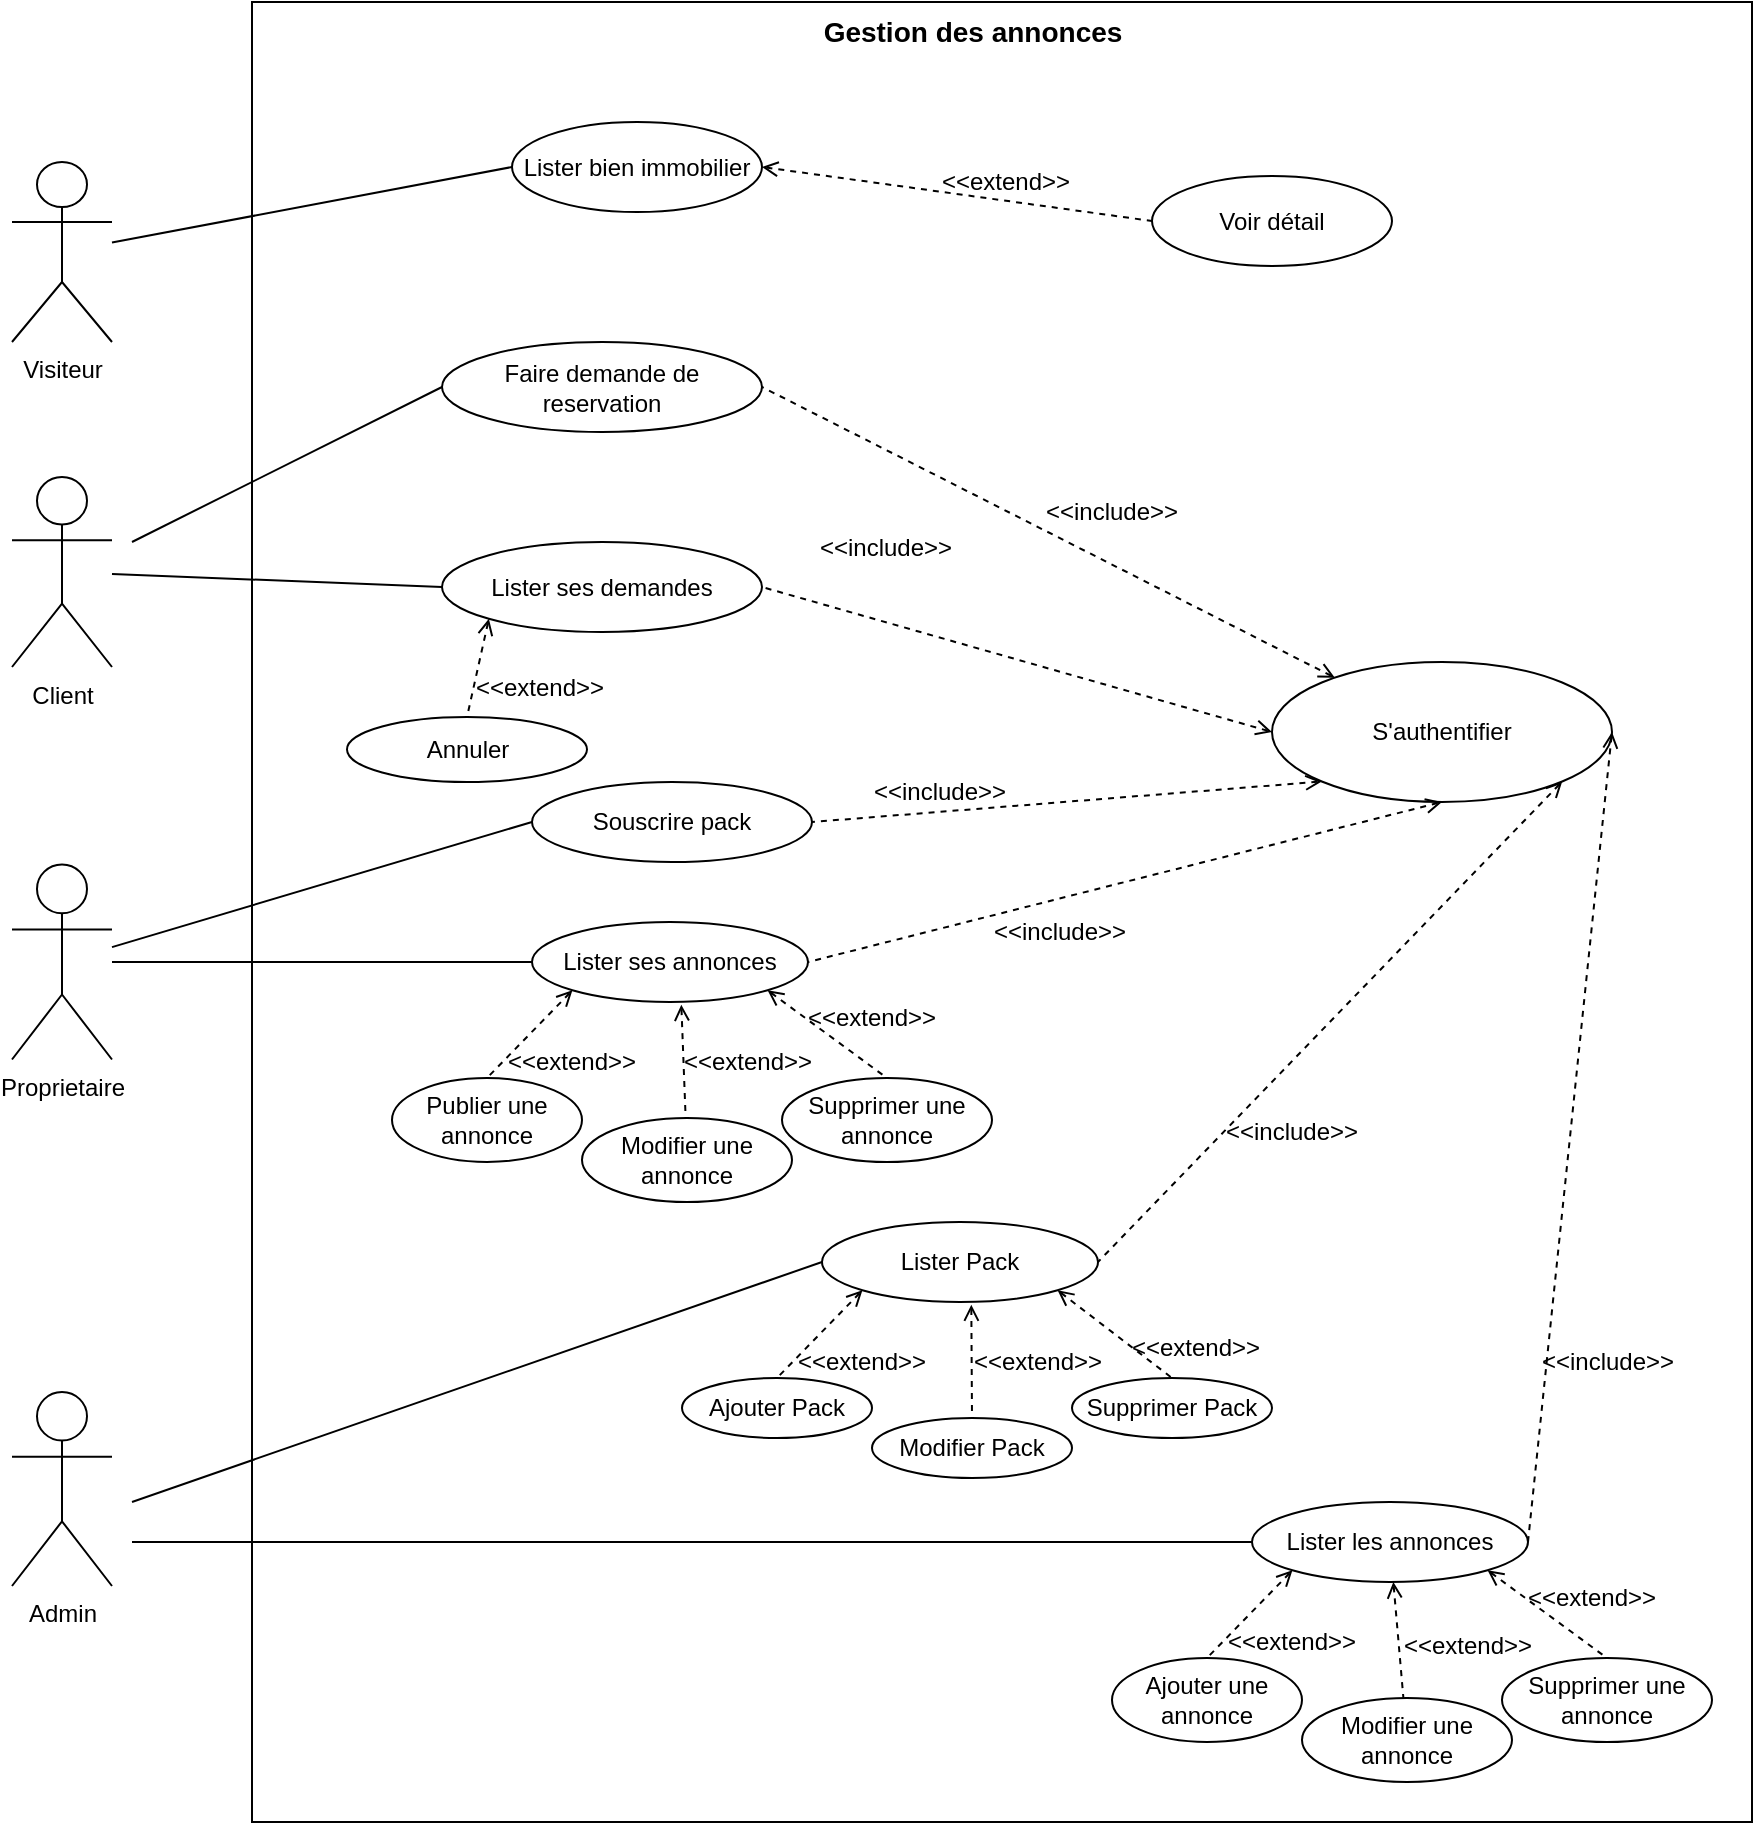 <mxfile version="25.0.3">
  <diagram name="Page-1" id="qK_Wsu-0rvwlbRPcCPJc">
    <mxGraphModel dx="1436" dy="714" grid="1" gridSize="10" guides="1" tooltips="1" connect="1" arrows="1" fold="1" page="1" pageScale="1" pageWidth="827" pageHeight="1169" math="0" shadow="0">
      <root>
        <mxCell id="0" />
        <mxCell id="1" parent="0" />
        <mxCell id="EcFpb2TM-bkTd2eWVxg3-1" value="" style="rounded=0;whiteSpace=wrap;html=1;fontFamily=Times New Roman;" parent="1" vertex="1">
          <mxGeometry x="230" y="40" width="750" height="910" as="geometry" />
        </mxCell>
        <mxCell id="EcFpb2TM-bkTd2eWVxg3-4" value="&lt;font style=&quot;vertical-align: inherit;&quot;&gt;&lt;font style=&quot;vertical-align: inherit;&quot;&gt;Visiteur&lt;/font&gt;&lt;/font&gt;" style="shape=umlActor;verticalLabelPosition=bottom;verticalAlign=top;html=1;outlineConnect=0;" parent="1" vertex="1">
          <mxGeometry x="110" y="120" width="50" height="90" as="geometry" />
        </mxCell>
        <mxCell id="EcFpb2TM-bkTd2eWVxg3-5" value="&lt;font style=&quot;vertical-align: inherit;&quot;&gt;&lt;font style=&quot;vertical-align: inherit;&quot;&gt;&lt;font style=&quot;vertical-align: inherit;&quot;&gt;&lt;font style=&quot;vertical-align: inherit;&quot;&gt;&lt;font style=&quot;vertical-align: inherit;&quot;&gt;&lt;font style=&quot;vertical-align: inherit;&quot;&gt;Client&lt;/font&gt;&lt;/font&gt;&lt;/font&gt;&lt;/font&gt;&lt;/font&gt;&lt;/font&gt;" style="shape=umlActor;verticalLabelPosition=bottom;verticalAlign=top;html=1;outlineConnect=0;" parent="1" vertex="1">
          <mxGeometry x="110" y="277.5" width="50" height="95" as="geometry" />
        </mxCell>
        <mxCell id="EcFpb2TM-bkTd2eWVxg3-7" value="&lt;font style=&quot;vertical-align: inherit;&quot;&gt;&lt;font style=&quot;vertical-align: inherit;&quot;&gt;Proprietaire&lt;/font&gt;&lt;/font&gt;" style="shape=umlActor;verticalLabelPosition=bottom;verticalAlign=top;html=1;outlineConnect=0;" parent="1" vertex="1">
          <mxGeometry x="110" y="471.25" width="50" height="97.5" as="geometry" />
        </mxCell>
        <mxCell id="oZY1ldT_dG1B6LSsFalx-1" value="&lt;font style=&quot;vertical-align: inherit; font-size: 14px;&quot;&gt;&lt;font style=&quot;vertical-align: inherit; font-size: 14px;&quot;&gt;&lt;font style=&quot;vertical-align: inherit;&quot;&gt;&lt;font style=&quot;vertical-align: inherit;&quot;&gt;&lt;font style=&quot;vertical-align: inherit;&quot;&gt;&lt;font style=&quot;vertical-align: inherit;&quot;&gt;&lt;font style=&quot;vertical-align: inherit;&quot;&gt;&lt;font style=&quot;vertical-align: inherit;&quot;&gt;&lt;font style=&quot;vertical-align: inherit;&quot;&gt;&lt;font style=&quot;vertical-align: inherit;&quot;&gt;Gestion des annonces&lt;/font&gt;&lt;/font&gt;&lt;/font&gt;&lt;/font&gt;&lt;/font&gt;&lt;/font&gt;&lt;/font&gt;&lt;/font&gt;&lt;/font&gt;&lt;/font&gt;" style="text;html=1;align=center;verticalAlign=middle;whiteSpace=wrap;rounded=0;fontStyle=1;fontSize=14;" vertex="1" parent="1">
          <mxGeometry x="500.62" y="40" width="178.75" height="30" as="geometry" />
        </mxCell>
        <mxCell id="oZY1ldT_dG1B6LSsFalx-2" value="&lt;font style=&quot;vertical-align: inherit;&quot;&gt;&lt;font style=&quot;vertical-align: inherit;&quot;&gt;&lt;font style=&quot;vertical-align: inherit;&quot;&gt;&lt;font style=&quot;vertical-align: inherit;&quot;&gt;Admin&lt;/font&gt;&lt;/font&gt;&lt;/font&gt;&lt;/font&gt;" style="shape=umlActor;verticalLabelPosition=bottom;verticalAlign=top;html=1;outlineConnect=0;" vertex="1" parent="1">
          <mxGeometry x="110" y="735" width="50" height="97" as="geometry" />
        </mxCell>
        <mxCell id="oZY1ldT_dG1B6LSsFalx-3" value="&lt;font style=&quot;vertical-align: inherit;&quot;&gt;&lt;font style=&quot;vertical-align: inherit;&quot;&gt;&lt;font style=&quot;vertical-align: inherit;&quot;&gt;&lt;font style=&quot;vertical-align: inherit;&quot;&gt;&lt;font style=&quot;vertical-align: inherit;&quot;&gt;&lt;font style=&quot;vertical-align: inherit;&quot;&gt;&lt;font style=&quot;vertical-align: inherit;&quot;&gt;&lt;font style=&quot;vertical-align: inherit;&quot;&gt;Voir détail&lt;/font&gt;&lt;/font&gt;&lt;/font&gt;&lt;/font&gt;&lt;/font&gt;&lt;/font&gt;&lt;/font&gt;&lt;/font&gt;" style="ellipse;whiteSpace=wrap;html=1;" vertex="1" parent="1">
          <mxGeometry x="680" y="127" width="120" height="45" as="geometry" />
        </mxCell>
        <mxCell id="oZY1ldT_dG1B6LSsFalx-4" value="&lt;font style=&quot;vertical-align: inherit;&quot;&gt;&lt;font style=&quot;vertical-align: inherit;&quot;&gt;&lt;font style=&quot;vertical-align: inherit;&quot;&gt;&lt;font style=&quot;vertical-align: inherit;&quot;&gt;&lt;font style=&quot;vertical-align: inherit;&quot;&gt;&lt;font style=&quot;vertical-align: inherit;&quot;&gt;&lt;font style=&quot;vertical-align: inherit;&quot;&gt;&lt;font style=&quot;vertical-align: inherit;&quot;&gt;&lt;font style=&quot;vertical-align: inherit;&quot;&gt;&lt;font style=&quot;vertical-align: inherit;&quot;&gt;Lister bien immobilier&lt;/font&gt;&lt;/font&gt;&lt;/font&gt;&lt;/font&gt;&lt;/font&gt;&lt;/font&gt;&lt;/font&gt;&lt;/font&gt;&lt;/font&gt;&lt;/font&gt;" style="ellipse;whiteSpace=wrap;html=1;" vertex="1" parent="1">
          <mxGeometry x="360" y="100" width="125" height="45" as="geometry" />
        </mxCell>
        <mxCell id="oZY1ldT_dG1B6LSsFalx-5" value="" style="endArrow=none;html=1;rounded=0;exitX=1;exitY=0.5;exitDx=0;exitDy=0;entryX=0;entryY=0.5;entryDx=0;entryDy=0;dashed=1;startArrow=open;startFill=0;" edge="1" parent="1" source="oZY1ldT_dG1B6LSsFalx-4" target="oZY1ldT_dG1B6LSsFalx-3">
          <mxGeometry width="50" height="50" relative="1" as="geometry">
            <mxPoint x="490" y="189" as="sourcePoint" />
            <mxPoint x="536" y="153" as="targetPoint" />
          </mxGeometry>
        </mxCell>
        <mxCell id="oZY1ldT_dG1B6LSsFalx-6" value="&amp;lt;&amp;lt;extend&amp;gt;&amp;gt;" style="text;html=1;align=center;verticalAlign=middle;whiteSpace=wrap;rounded=0;" vertex="1" parent="1">
          <mxGeometry x="577" y="115" width="60" height="30" as="geometry" />
        </mxCell>
        <mxCell id="oZY1ldT_dG1B6LSsFalx-7" value="" style="endArrow=none;html=1;rounded=0;entryX=0;entryY=0.5;entryDx=0;entryDy=0;" edge="1" parent="1" target="oZY1ldT_dG1B6LSsFalx-4" source="EcFpb2TM-bkTd2eWVxg3-4">
          <mxGeometry width="50" height="50" relative="1" as="geometry">
            <mxPoint x="70" y="222" as="sourcePoint" />
            <mxPoint x="120" y="172" as="targetPoint" />
          </mxGeometry>
        </mxCell>
        <mxCell id="oZY1ldT_dG1B6LSsFalx-8" value="&lt;font style=&quot;vertical-align: inherit;&quot;&gt;&lt;font style=&quot;vertical-align: inherit;&quot;&gt;&lt;font style=&quot;vertical-align: inherit;&quot;&gt;&lt;font style=&quot;vertical-align: inherit;&quot;&gt;Faire demande de reservation&lt;/font&gt;&lt;/font&gt;&lt;/font&gt;&lt;/font&gt;" style="ellipse;whiteSpace=wrap;html=1;" vertex="1" parent="1">
          <mxGeometry x="325" y="210" width="160" height="45" as="geometry" />
        </mxCell>
        <mxCell id="oZY1ldT_dG1B6LSsFalx-9" value="&lt;font style=&quot;vertical-align: inherit;&quot;&gt;&lt;font style=&quot;vertical-align: inherit;&quot;&gt;&lt;font style=&quot;vertical-align: inherit;&quot;&gt;&lt;font style=&quot;vertical-align: inherit;&quot;&gt;&lt;font style=&quot;vertical-align: inherit;&quot;&gt;&lt;font style=&quot;vertical-align: inherit;&quot;&gt;&lt;font style=&quot;vertical-align: inherit;&quot;&gt;&lt;font style=&quot;vertical-align: inherit;&quot;&gt;S&#39;authentifier&lt;/font&gt;&lt;/font&gt;&lt;/font&gt;&lt;/font&gt;&lt;/font&gt;&lt;/font&gt;&lt;/font&gt;&lt;/font&gt;" style="ellipse;whiteSpace=wrap;html=1;" vertex="1" parent="1">
          <mxGeometry x="740" y="370" width="170" height="70" as="geometry" />
        </mxCell>
        <mxCell id="oZY1ldT_dG1B6LSsFalx-10" value="" style="endArrow=none;html=1;rounded=0;dashed=1;startArrow=open;startFill=0;entryX=1;entryY=0.5;entryDx=0;entryDy=0;" edge="1" parent="1" source="oZY1ldT_dG1B6LSsFalx-9" target="oZY1ldT_dG1B6LSsFalx-8">
          <mxGeometry width="50" height="50" relative="1" as="geometry">
            <mxPoint x="320" y="288" as="sourcePoint" />
            <mxPoint x="460" y="257" as="targetPoint" />
          </mxGeometry>
        </mxCell>
        <mxCell id="oZY1ldT_dG1B6LSsFalx-11" value="&amp;lt;&amp;lt;include&lt;span style=&quot;background-color: initial;&quot;&gt;&amp;gt;&amp;gt;&lt;/span&gt;" style="text;html=1;align=center;verticalAlign=middle;whiteSpace=wrap;rounded=0;" vertex="1" parent="1">
          <mxGeometry x="630" y="280" width="60" height="30" as="geometry" />
        </mxCell>
        <mxCell id="oZY1ldT_dG1B6LSsFalx-12" value="" style="endArrow=none;html=1;rounded=0;entryX=0;entryY=0.5;entryDx=0;entryDy=0;" edge="1" parent="1" target="oZY1ldT_dG1B6LSsFalx-8">
          <mxGeometry width="50" height="50" relative="1" as="geometry">
            <mxPoint x="170" y="310" as="sourcePoint" />
            <mxPoint x="375" y="195" as="targetPoint" />
          </mxGeometry>
        </mxCell>
        <mxCell id="oZY1ldT_dG1B6LSsFalx-13" value="&lt;font style=&quot;vertical-align: inherit;&quot;&gt;&lt;font style=&quot;vertical-align: inherit;&quot;&gt;&lt;font style=&quot;vertical-align: inherit;&quot;&gt;&lt;font style=&quot;vertical-align: inherit;&quot;&gt;&lt;font style=&quot;vertical-align: inherit;&quot;&gt;&lt;font style=&quot;vertical-align: inherit;&quot;&gt;Lister ses demandes&lt;/font&gt;&lt;/font&gt;&lt;/font&gt;&lt;/font&gt;&lt;/font&gt;&lt;/font&gt;" style="ellipse;whiteSpace=wrap;html=1;" vertex="1" parent="1">
          <mxGeometry x="325" y="310" width="160" height="45" as="geometry" />
        </mxCell>
        <mxCell id="oZY1ldT_dG1B6LSsFalx-14" value="&lt;font style=&quot;vertical-align: inherit;&quot;&gt;&lt;font style=&quot;vertical-align: inherit;&quot;&gt;&lt;font style=&quot;vertical-align: inherit;&quot;&gt;&lt;font style=&quot;vertical-align: inherit;&quot;&gt;&lt;font style=&quot;vertical-align: inherit;&quot;&gt;&lt;font style=&quot;vertical-align: inherit;&quot;&gt;&lt;font style=&quot;vertical-align: inherit;&quot;&gt;&lt;font style=&quot;vertical-align: inherit;&quot;&gt;Annuler&lt;/font&gt;&lt;/font&gt;&lt;/font&gt;&lt;/font&gt;&lt;/font&gt;&lt;/font&gt;&lt;/font&gt;&lt;/font&gt;" style="ellipse;whiteSpace=wrap;html=1;" vertex="1" parent="1">
          <mxGeometry x="277.5" y="397.5" width="120" height="32.5" as="geometry" />
        </mxCell>
        <mxCell id="oZY1ldT_dG1B6LSsFalx-16" value="" style="endArrow=none;html=1;rounded=0;exitX=0;exitY=0.5;exitDx=0;exitDy=0;entryX=1;entryY=0.5;entryDx=0;entryDy=0;dashed=1;startArrow=open;startFill=0;" edge="1" parent="1" source="oZY1ldT_dG1B6LSsFalx-9" target="oZY1ldT_dG1B6LSsFalx-13">
          <mxGeometry width="50" height="50" relative="1" as="geometry">
            <mxPoint x="637" y="320" as="sourcePoint" />
            <mxPoint x="637" y="375" as="targetPoint" />
          </mxGeometry>
        </mxCell>
        <mxCell id="oZY1ldT_dG1B6LSsFalx-17" value="&amp;lt;&amp;lt;extend&amp;gt;&amp;gt;" style="text;html=1;align=center;verticalAlign=middle;whiteSpace=wrap;rounded=0;" vertex="1" parent="1">
          <mxGeometry x="344" y="367.5" width="60" height="30" as="geometry" />
        </mxCell>
        <mxCell id="oZY1ldT_dG1B6LSsFalx-18" value="&amp;lt;&amp;lt;include&lt;span style=&quot;background-color: initial;&quot;&gt;&amp;gt;&amp;gt;&lt;/span&gt;" style="text;html=1;align=center;verticalAlign=middle;whiteSpace=wrap;rounded=0;" vertex="1" parent="1">
          <mxGeometry x="517" y="297.5" width="60" height="30" as="geometry" />
        </mxCell>
        <mxCell id="oZY1ldT_dG1B6LSsFalx-19" value="" style="endArrow=none;html=1;rounded=0;exitX=0;exitY=1;exitDx=0;exitDy=0;entryX=0.5;entryY=0;entryDx=0;entryDy=0;dashed=1;startArrow=open;startFill=0;" edge="1" parent="1" source="oZY1ldT_dG1B6LSsFalx-13" target="oZY1ldT_dG1B6LSsFalx-14">
          <mxGeometry width="50" height="50" relative="1" as="geometry">
            <mxPoint x="285" y="370" as="sourcePoint" />
            <mxPoint x="480" y="397" as="targetPoint" />
          </mxGeometry>
        </mxCell>
        <mxCell id="oZY1ldT_dG1B6LSsFalx-20" value="" style="endArrow=none;html=1;rounded=0;entryX=0;entryY=0.5;entryDx=0;entryDy=0;" edge="1" parent="1" source="EcFpb2TM-bkTd2eWVxg3-5" target="oZY1ldT_dG1B6LSsFalx-13">
          <mxGeometry width="50" height="50" relative="1" as="geometry">
            <mxPoint x="160" y="270" as="sourcePoint" />
            <mxPoint x="335" y="243" as="targetPoint" />
          </mxGeometry>
        </mxCell>
        <mxCell id="oZY1ldT_dG1B6LSsFalx-21" value="&lt;font style=&quot;vertical-align: inherit;&quot;&gt;&lt;font style=&quot;vertical-align: inherit;&quot;&gt;&lt;font style=&quot;vertical-align: inherit;&quot;&gt;&lt;font style=&quot;vertical-align: inherit;&quot;&gt;&lt;font style=&quot;vertical-align: inherit;&quot;&gt;&lt;font style=&quot;vertical-align: inherit;&quot;&gt;&lt;font style=&quot;vertical-align: inherit;&quot;&gt;&lt;font style=&quot;vertical-align: inherit;&quot;&gt;Souscrire pack&lt;/font&gt;&lt;/font&gt;&lt;/font&gt;&lt;/font&gt;&lt;/font&gt;&lt;/font&gt;&lt;/font&gt;&lt;/font&gt;" style="ellipse;whiteSpace=wrap;html=1;" vertex="1" parent="1">
          <mxGeometry x="370" y="430" width="140" height="40" as="geometry" />
        </mxCell>
        <mxCell id="oZY1ldT_dG1B6LSsFalx-22" value="" style="endArrow=none;html=1;rounded=0;entryX=0;entryY=0.5;entryDx=0;entryDy=0;" edge="1" parent="1" source="EcFpb2TM-bkTd2eWVxg3-7" target="oZY1ldT_dG1B6LSsFalx-21">
          <mxGeometry width="50" height="50" relative="1" as="geometry">
            <mxPoint x="160" y="390" as="sourcePoint" />
            <mxPoint x="325" y="391.5" as="targetPoint" />
          </mxGeometry>
        </mxCell>
        <mxCell id="oZY1ldT_dG1B6LSsFalx-23" value="" style="endArrow=none;html=1;rounded=0;exitX=0;exitY=1;exitDx=0;exitDy=0;entryX=1;entryY=0.5;entryDx=0;entryDy=0;dashed=1;startArrow=open;startFill=0;elbow=vertical;" edge="1" parent="1" source="oZY1ldT_dG1B6LSsFalx-9" target="oZY1ldT_dG1B6LSsFalx-21">
          <mxGeometry width="50" height="50" relative="1" as="geometry">
            <mxPoint x="765" y="435.5" as="sourcePoint" />
            <mxPoint x="540" y="465.5" as="targetPoint" />
          </mxGeometry>
        </mxCell>
        <mxCell id="oZY1ldT_dG1B6LSsFalx-24" value="&amp;lt;&amp;lt;include&lt;span style=&quot;background-color: initial;&quot;&gt;&amp;gt;&amp;gt;&lt;/span&gt;" style="text;html=1;align=center;verticalAlign=middle;whiteSpace=wrap;rounded=0;" vertex="1" parent="1">
          <mxGeometry x="544" y="420" width="60" height="30" as="geometry" />
        </mxCell>
        <mxCell id="oZY1ldT_dG1B6LSsFalx-33" value="&lt;font style=&quot;vertical-align: inherit;&quot;&gt;&lt;font style=&quot;vertical-align: inherit;&quot;&gt;Lister ses annonces&lt;/font&gt;&lt;/font&gt;" style="ellipse;whiteSpace=wrap;html=1;" vertex="1" parent="1">
          <mxGeometry x="370" y="500" width="138" height="40" as="geometry" />
        </mxCell>
        <mxCell id="oZY1ldT_dG1B6LSsFalx-34" value="&lt;font style=&quot;vertical-align: inherit;&quot;&gt;&lt;font style=&quot;vertical-align: inherit;&quot;&gt;&lt;font style=&quot;vertical-align: inherit;&quot;&gt;&lt;font style=&quot;vertical-align: inherit;&quot;&gt;&lt;font style=&quot;vertical-align: inherit;&quot;&gt;&lt;font style=&quot;vertical-align: inherit;&quot;&gt;&lt;font style=&quot;vertical-align: inherit;&quot;&gt;&lt;font style=&quot;vertical-align: inherit;&quot;&gt;Publier une annonce&lt;/font&gt;&lt;/font&gt;&lt;/font&gt;&lt;/font&gt;&lt;/font&gt;&lt;/font&gt;&lt;/font&gt;&lt;/font&gt;" style="ellipse;whiteSpace=wrap;html=1;" vertex="1" parent="1">
          <mxGeometry x="300" y="578" width="95" height="42" as="geometry" />
        </mxCell>
        <mxCell id="oZY1ldT_dG1B6LSsFalx-35" value="&lt;font style=&quot;vertical-align: inherit;&quot;&gt;&lt;font style=&quot;vertical-align: inherit;&quot;&gt;&lt;font style=&quot;vertical-align: inherit;&quot;&gt;&lt;font style=&quot;vertical-align: inherit;&quot;&gt;&lt;font style=&quot;vertical-align: inherit;&quot;&gt;&lt;font style=&quot;vertical-align: inherit;&quot;&gt;&lt;font style=&quot;vertical-align: inherit;&quot;&gt;&lt;font style=&quot;vertical-align: inherit;&quot;&gt;Supprimer&amp;nbsp;&lt;/font&gt;&lt;/font&gt;&lt;/font&gt;&lt;/font&gt;&lt;/font&gt;&lt;/font&gt;&lt;/font&gt;&lt;/font&gt;&lt;font style=&quot;vertical-align: inherit;&quot;&gt;&lt;font style=&quot;vertical-align: inherit;&quot;&gt;une annonce&lt;/font&gt;&lt;/font&gt;" style="ellipse;whiteSpace=wrap;html=1;" vertex="1" parent="1">
          <mxGeometry x="495" y="578" width="105" height="42" as="geometry" />
        </mxCell>
        <mxCell id="oZY1ldT_dG1B6LSsFalx-36" value="&lt;font style=&quot;vertical-align: inherit;&quot;&gt;&lt;font style=&quot;vertical-align: inherit;&quot;&gt;&lt;font style=&quot;vertical-align: inherit;&quot;&gt;&lt;font style=&quot;vertical-align: inherit;&quot;&gt;&lt;font style=&quot;vertical-align: inherit;&quot;&gt;&lt;font style=&quot;vertical-align: inherit;&quot;&gt;&lt;font style=&quot;vertical-align: inherit;&quot;&gt;&lt;font style=&quot;vertical-align: inherit;&quot;&gt;&lt;font style=&quot;vertical-align: inherit;&quot;&gt;&lt;font style=&quot;vertical-align: inherit;&quot;&gt;Modifier&amp;nbsp;&lt;/font&gt;&lt;/font&gt;&lt;/font&gt;&lt;/font&gt;&lt;/font&gt;&lt;/font&gt;&lt;/font&gt;&lt;/font&gt;&lt;/font&gt;&lt;/font&gt;&lt;font style=&quot;vertical-align: inherit;&quot;&gt;&lt;font style=&quot;vertical-align: inherit;&quot;&gt;une annonce&lt;/font&gt;&lt;/font&gt;" style="ellipse;whiteSpace=wrap;html=1;" vertex="1" parent="1">
          <mxGeometry x="395" y="598" width="105" height="42" as="geometry" />
        </mxCell>
        <mxCell id="oZY1ldT_dG1B6LSsFalx-37" value="" style="endArrow=none;html=1;rounded=0;entryX=0;entryY=0.5;entryDx=0;entryDy=0;" edge="1" parent="1" source="EcFpb2TM-bkTd2eWVxg3-7" target="oZY1ldT_dG1B6LSsFalx-33">
          <mxGeometry width="50" height="50" relative="1" as="geometry">
            <mxPoint x="160" y="400" as="sourcePoint" />
            <mxPoint x="370" y="480" as="targetPoint" />
          </mxGeometry>
        </mxCell>
        <mxCell id="oZY1ldT_dG1B6LSsFalx-38" value="" style="endArrow=none;html=1;rounded=0;exitX=0.5;exitY=1;exitDx=0;exitDy=0;entryX=1;entryY=0.5;entryDx=0;entryDy=0;dashed=1;startArrow=open;startFill=0;elbow=vertical;" edge="1" parent="1" source="oZY1ldT_dG1B6LSsFalx-9" target="oZY1ldT_dG1B6LSsFalx-33">
          <mxGeometry width="50" height="50" relative="1" as="geometry">
            <mxPoint x="870" y="478" as="sourcePoint" />
            <mxPoint x="647" y="608" as="targetPoint" />
          </mxGeometry>
        </mxCell>
        <mxCell id="oZY1ldT_dG1B6LSsFalx-39" value="&amp;lt;&amp;lt;include&lt;span style=&quot;background-color: initial;&quot;&gt;&amp;gt;&amp;gt;&lt;/span&gt;" style="text;html=1;align=center;verticalAlign=middle;whiteSpace=wrap;rounded=0;" vertex="1" parent="1">
          <mxGeometry x="604" y="490" width="60" height="30" as="geometry" />
        </mxCell>
        <mxCell id="oZY1ldT_dG1B6LSsFalx-40" value="" style="endArrow=none;html=1;rounded=0;exitX=1;exitY=1;exitDx=0;exitDy=0;entryX=0.5;entryY=0;entryDx=0;entryDy=0;dashed=1;startArrow=open;startFill=0;" edge="1" parent="1" source="oZY1ldT_dG1B6LSsFalx-33" target="oZY1ldT_dG1B6LSsFalx-35">
          <mxGeometry width="50" height="50" relative="1" as="geometry">
            <mxPoint x="550.38" y="534.5" as="sourcePoint" />
            <mxPoint x="614.38" y="561.5" as="targetPoint" />
          </mxGeometry>
        </mxCell>
        <mxCell id="oZY1ldT_dG1B6LSsFalx-41" value="&amp;lt;&amp;lt;extend&amp;gt;&amp;gt;" style="text;html=1;align=center;verticalAlign=middle;whiteSpace=wrap;rounded=0;" vertex="1" parent="1">
          <mxGeometry x="510" y="533" width="60" height="30" as="geometry" />
        </mxCell>
        <mxCell id="oZY1ldT_dG1B6LSsFalx-42" value="" style="endArrow=none;html=1;rounded=0;exitX=0;exitY=1;exitDx=0;exitDy=0;entryX=0.5;entryY=0;entryDx=0;entryDy=0;dashed=1;startArrow=open;startFill=0;" edge="1" parent="1" source="oZY1ldT_dG1B6LSsFalx-33" target="oZY1ldT_dG1B6LSsFalx-34">
          <mxGeometry width="50" height="50" relative="1" as="geometry">
            <mxPoint x="290" y="540" as="sourcePoint" />
            <mxPoint x="354" y="567" as="targetPoint" />
          </mxGeometry>
        </mxCell>
        <mxCell id="oZY1ldT_dG1B6LSsFalx-43" value="" style="endArrow=none;html=1;rounded=0;exitX=0.541;exitY=1.033;exitDx=0;exitDy=0;dashed=1;startArrow=open;startFill=0;exitPerimeter=0;" edge="1" parent="1" source="oZY1ldT_dG1B6LSsFalx-33" target="oZY1ldT_dG1B6LSsFalx-36">
          <mxGeometry width="50" height="50" relative="1" as="geometry">
            <mxPoint x="508" y="540" as="sourcePoint" />
            <mxPoint x="572" y="567" as="targetPoint" />
          </mxGeometry>
        </mxCell>
        <mxCell id="oZY1ldT_dG1B6LSsFalx-45" value="&amp;lt;&amp;lt;extend&amp;gt;&amp;gt;" style="text;html=1;align=center;verticalAlign=middle;whiteSpace=wrap;rounded=0;" vertex="1" parent="1">
          <mxGeometry x="360" y="555" width="60" height="30" as="geometry" />
        </mxCell>
        <mxCell id="oZY1ldT_dG1B6LSsFalx-46" value="&amp;lt;&amp;lt;extend&amp;gt;&amp;gt;" style="text;html=1;align=center;verticalAlign=middle;whiteSpace=wrap;rounded=0;" vertex="1" parent="1">
          <mxGeometry x="448" y="554.5" width="60" height="30" as="geometry" />
        </mxCell>
        <mxCell id="oZY1ldT_dG1B6LSsFalx-47" value="" style="endArrow=none;html=1;rounded=0;exitX=0;exitY=1;exitDx=0;exitDy=0;entryX=0.5;entryY=0;entryDx=0;entryDy=0;dashed=1;startArrow=open;startFill=0;" edge="1" source="oZY1ldT_dG1B6LSsFalx-52" target="oZY1ldT_dG1B6LSsFalx-54" parent="1">
          <mxGeometry width="50" height="50" relative="1" as="geometry">
            <mxPoint x="435" y="690" as="sourcePoint" />
            <mxPoint x="499" y="717" as="targetPoint" />
          </mxGeometry>
        </mxCell>
        <mxCell id="oZY1ldT_dG1B6LSsFalx-48" value="&amp;lt;&amp;lt;extend&amp;gt;&amp;gt;" style="text;html=1;align=center;verticalAlign=middle;whiteSpace=wrap;rounded=0;" vertex="1" parent="1">
          <mxGeometry x="505" y="705" width="60" height="30" as="geometry" />
        </mxCell>
        <mxCell id="oZY1ldT_dG1B6LSsFalx-49" value="" style="endArrow=none;html=1;rounded=0;exitX=0.541;exitY=1.033;exitDx=0;exitDy=0;dashed=1;startArrow=open;startFill=0;exitPerimeter=0;" edge="1" source="oZY1ldT_dG1B6LSsFalx-52" target="oZY1ldT_dG1B6LSsFalx-55" parent="1">
          <mxGeometry width="50" height="50" relative="1" as="geometry">
            <mxPoint x="653" y="690" as="sourcePoint" />
            <mxPoint x="717" y="717" as="targetPoint" />
          </mxGeometry>
        </mxCell>
        <mxCell id="oZY1ldT_dG1B6LSsFalx-50" value="&amp;lt;&amp;lt;extend&amp;gt;&amp;gt;" style="text;html=1;align=center;verticalAlign=middle;whiteSpace=wrap;rounded=0;" vertex="1" parent="1">
          <mxGeometry x="593" y="704.5" width="60" height="30" as="geometry" />
        </mxCell>
        <mxCell id="oZY1ldT_dG1B6LSsFalx-51" value="" style="endArrow=none;html=1;rounded=0;exitX=1;exitY=1;exitDx=0;exitDy=0;entryX=0.5;entryY=0;entryDx=0;entryDy=0;dashed=1;startArrow=open;startFill=0;" edge="1" source="oZY1ldT_dG1B6LSsFalx-52" target="oZY1ldT_dG1B6LSsFalx-56" parent="1">
          <mxGeometry width="50" height="50" relative="1" as="geometry">
            <mxPoint x="695.38" y="684.5" as="sourcePoint" />
            <mxPoint x="759.38" y="711.5" as="targetPoint" />
          </mxGeometry>
        </mxCell>
        <mxCell id="oZY1ldT_dG1B6LSsFalx-52" value="&lt;font style=&quot;vertical-align: inherit;&quot;&gt;&lt;font style=&quot;vertical-align: inherit;&quot;&gt;&lt;font style=&quot;vertical-align: inherit;&quot;&gt;&lt;font style=&quot;vertical-align: inherit;&quot;&gt;Lister Pack&lt;/font&gt;&lt;/font&gt;&lt;/font&gt;&lt;/font&gt;" style="ellipse;whiteSpace=wrap;html=1;" vertex="1" parent="1">
          <mxGeometry x="515" y="650" width="138" height="40" as="geometry" />
        </mxCell>
        <mxCell id="oZY1ldT_dG1B6LSsFalx-53" value="" style="endArrow=none;html=1;rounded=0;entryX=0;entryY=0.5;entryDx=0;entryDy=0;" edge="1" target="oZY1ldT_dG1B6LSsFalx-52" parent="1">
          <mxGeometry width="50" height="50" relative="1" as="geometry">
            <mxPoint x="170" y="790" as="sourcePoint" />
            <mxPoint x="360" y="630" as="targetPoint" />
          </mxGeometry>
        </mxCell>
        <mxCell id="oZY1ldT_dG1B6LSsFalx-54" value="&lt;font style=&quot;vertical-align: inherit;&quot;&gt;&lt;font style=&quot;vertical-align: inherit;&quot;&gt;&lt;font style=&quot;vertical-align: inherit;&quot;&gt;&lt;font style=&quot;vertical-align: inherit;&quot;&gt;&lt;font style=&quot;vertical-align: inherit;&quot;&gt;&lt;font style=&quot;vertical-align: inherit;&quot;&gt;Ajouter&amp;nbsp;&lt;/font&gt;&lt;/font&gt;&lt;/font&gt;&lt;/font&gt;&lt;/font&gt;&lt;/font&gt;&lt;font style=&quot;vertical-align: inherit;&quot;&gt;&lt;font style=&quot;vertical-align: inherit;&quot;&gt;Pack&lt;/font&gt;&lt;/font&gt;" style="ellipse;whiteSpace=wrap;html=1;" vertex="1" parent="1">
          <mxGeometry x="445" y="728" width="95" height="30" as="geometry" />
        </mxCell>
        <mxCell id="oZY1ldT_dG1B6LSsFalx-55" value="&lt;font style=&quot;vertical-align: inherit;&quot;&gt;&lt;font style=&quot;vertical-align: inherit;&quot;&gt;&lt;font style=&quot;vertical-align: inherit;&quot;&gt;&lt;font style=&quot;vertical-align: inherit;&quot;&gt;&lt;font style=&quot;vertical-align: inherit;&quot;&gt;&lt;font style=&quot;vertical-align: inherit;&quot;&gt;&lt;font style=&quot;vertical-align: inherit;&quot;&gt;&lt;font style=&quot;vertical-align: inherit;&quot;&gt;Modifier&amp;nbsp;&lt;/font&gt;&lt;/font&gt;&lt;/font&gt;&lt;/font&gt;&lt;/font&gt;&lt;/font&gt;&lt;/font&gt;&lt;/font&gt;&lt;font style=&quot;vertical-align: inherit;&quot;&gt;&lt;font style=&quot;vertical-align: inherit;&quot;&gt;Pack&lt;/font&gt;&lt;/font&gt;" style="ellipse;whiteSpace=wrap;html=1;" vertex="1" parent="1">
          <mxGeometry x="540" y="748" width="100" height="30" as="geometry" />
        </mxCell>
        <mxCell id="oZY1ldT_dG1B6LSsFalx-56" value="&lt;font style=&quot;vertical-align: inherit;&quot;&gt;&lt;font style=&quot;vertical-align: inherit;&quot;&gt;&lt;font style=&quot;vertical-align: inherit;&quot;&gt;&lt;font style=&quot;vertical-align: inherit;&quot;&gt;&lt;font style=&quot;vertical-align: inherit;&quot;&gt;&lt;font style=&quot;vertical-align: inherit;&quot;&gt;Supprimer&amp;nbsp;&lt;/font&gt;&lt;/font&gt;&lt;/font&gt;&lt;/font&gt;&lt;/font&gt;&lt;/font&gt;&lt;font style=&quot;vertical-align: inherit;&quot;&gt;&lt;font style=&quot;vertical-align: inherit;&quot;&gt;Pack&lt;/font&gt;&lt;/font&gt;" style="ellipse;whiteSpace=wrap;html=1;" vertex="1" parent="1">
          <mxGeometry x="640" y="728" width="100" height="30" as="geometry" />
        </mxCell>
        <mxCell id="oZY1ldT_dG1B6LSsFalx-57" value="&amp;lt;&amp;lt;extend&amp;gt;&amp;gt;" style="text;html=1;align=center;verticalAlign=middle;whiteSpace=wrap;rounded=0;" vertex="1" parent="1">
          <mxGeometry x="672" y="698" width="60" height="30" as="geometry" />
        </mxCell>
        <mxCell id="oZY1ldT_dG1B6LSsFalx-58" value="&amp;lt;&amp;lt;include&lt;span style=&quot;background-color: initial;&quot;&gt;&amp;gt;&amp;gt;&lt;/span&gt;" style="text;html=1;align=center;verticalAlign=middle;whiteSpace=wrap;rounded=0;" vertex="1" parent="1">
          <mxGeometry x="720" y="590" width="60" height="30" as="geometry" />
        </mxCell>
        <mxCell id="oZY1ldT_dG1B6LSsFalx-59" value="" style="endArrow=none;html=1;rounded=0;entryX=1;entryY=0.5;entryDx=0;entryDy=0;dashed=1;startArrow=open;startFill=0;elbow=vertical;exitX=1;exitY=1;exitDx=0;exitDy=0;" edge="1" parent="1" source="oZY1ldT_dG1B6LSsFalx-9" target="oZY1ldT_dG1B6LSsFalx-52">
          <mxGeometry width="50" height="50" relative="1" as="geometry">
            <mxPoint x="856" y="450" as="sourcePoint" />
            <mxPoint x="630" y="722" as="targetPoint" />
          </mxGeometry>
        </mxCell>
        <mxCell id="oZY1ldT_dG1B6LSsFalx-60" value="" style="endArrow=none;html=1;rounded=0;entryX=0;entryY=0.5;entryDx=0;entryDy=0;" edge="1" target="oZY1ldT_dG1B6LSsFalx-67" parent="1">
          <mxGeometry width="50" height="50" relative="1" as="geometry">
            <mxPoint x="170" y="810" as="sourcePoint" />
            <mxPoint x="404" y="770" as="targetPoint" />
          </mxGeometry>
        </mxCell>
        <mxCell id="oZY1ldT_dG1B6LSsFalx-61" value="" style="endArrow=none;html=1;rounded=0;exitX=0;exitY=1;exitDx=0;exitDy=0;entryX=0.5;entryY=0;entryDx=0;entryDy=0;dashed=1;startArrow=open;startFill=0;" edge="1" source="oZY1ldT_dG1B6LSsFalx-67" target="oZY1ldT_dG1B6LSsFalx-68" parent="1">
          <mxGeometry width="50" height="50" relative="1" as="geometry">
            <mxPoint x="650" y="830" as="sourcePoint" />
            <mxPoint x="714" y="857" as="targetPoint" />
          </mxGeometry>
        </mxCell>
        <mxCell id="oZY1ldT_dG1B6LSsFalx-62" value="" style="endArrow=none;html=1;rounded=0;dashed=1;startArrow=open;startFill=0;" edge="1" source="oZY1ldT_dG1B6LSsFalx-67" target="oZY1ldT_dG1B6LSsFalx-69" parent="1">
          <mxGeometry width="50" height="50" relative="1" as="geometry">
            <mxPoint x="868" y="830" as="sourcePoint" />
            <mxPoint x="932" y="857" as="targetPoint" />
          </mxGeometry>
        </mxCell>
        <mxCell id="oZY1ldT_dG1B6LSsFalx-63" value="" style="endArrow=none;html=1;rounded=0;exitX=1;exitY=1;exitDx=0;exitDy=0;entryX=0.5;entryY=0;entryDx=0;entryDy=0;dashed=1;startArrow=open;startFill=0;" edge="1" source="oZY1ldT_dG1B6LSsFalx-67" target="oZY1ldT_dG1B6LSsFalx-70" parent="1">
          <mxGeometry width="50" height="50" relative="1" as="geometry">
            <mxPoint x="910.38" y="824.5" as="sourcePoint" />
            <mxPoint x="974.38" y="851.5" as="targetPoint" />
          </mxGeometry>
        </mxCell>
        <mxCell id="oZY1ldT_dG1B6LSsFalx-64" value="&amp;lt;&amp;lt;extend&amp;gt;&amp;gt;" style="text;html=1;align=center;verticalAlign=middle;whiteSpace=wrap;rounded=0;" vertex="1" parent="1">
          <mxGeometry x="870" y="823" width="60" height="30" as="geometry" />
        </mxCell>
        <mxCell id="oZY1ldT_dG1B6LSsFalx-65" value="&amp;lt;&amp;lt;extend&amp;gt;&amp;gt;" style="text;html=1;align=center;verticalAlign=middle;whiteSpace=wrap;rounded=0;" vertex="1" parent="1">
          <mxGeometry x="808" y="850" width="60" height="24.5" as="geometry" />
        </mxCell>
        <mxCell id="oZY1ldT_dG1B6LSsFalx-66" value="&amp;lt;&amp;lt;extend&amp;gt;&amp;gt;" style="text;html=1;align=center;verticalAlign=middle;whiteSpace=wrap;rounded=0;" vertex="1" parent="1">
          <mxGeometry x="720" y="845" width="60" height="30" as="geometry" />
        </mxCell>
        <mxCell id="oZY1ldT_dG1B6LSsFalx-67" value="&lt;font style=&quot;vertical-align: inherit;&quot;&gt;&lt;font style=&quot;vertical-align: inherit;&quot;&gt;&lt;font style=&quot;vertical-align: inherit;&quot;&gt;&lt;font style=&quot;vertical-align: inherit;&quot;&gt;Lister les annonces&lt;/font&gt;&lt;/font&gt;&lt;/font&gt;&lt;/font&gt;" style="ellipse;whiteSpace=wrap;html=1;" vertex="1" parent="1">
          <mxGeometry x="730" y="790" width="138" height="40" as="geometry" />
        </mxCell>
        <mxCell id="oZY1ldT_dG1B6LSsFalx-68" value="&lt;font style=&quot;vertical-align: inherit;&quot;&gt;&lt;font style=&quot;vertical-align: inherit;&quot;&gt;&lt;font style=&quot;vertical-align: inherit;&quot;&gt;&lt;font style=&quot;vertical-align: inherit;&quot;&gt;&lt;font style=&quot;vertical-align: inherit;&quot;&gt;&lt;font style=&quot;vertical-align: inherit;&quot;&gt;&lt;font style=&quot;vertical-align: inherit;&quot;&gt;&lt;font style=&quot;vertical-align: inherit;&quot;&gt;&lt;font style=&quot;vertical-align: inherit;&quot;&gt;&lt;font style=&quot;vertical-align: inherit;&quot;&gt;Ajouter une annonce&lt;/font&gt;&lt;/font&gt;&lt;/font&gt;&lt;/font&gt;&lt;/font&gt;&lt;/font&gt;&lt;/font&gt;&lt;/font&gt;&lt;/font&gt;&lt;/font&gt;" style="ellipse;whiteSpace=wrap;html=1;" vertex="1" parent="1">
          <mxGeometry x="660" y="868" width="95" height="42" as="geometry" />
        </mxCell>
        <mxCell id="oZY1ldT_dG1B6LSsFalx-69" value="&lt;font style=&quot;vertical-align: inherit;&quot;&gt;&lt;font style=&quot;vertical-align: inherit;&quot;&gt;&lt;font style=&quot;vertical-align: inherit;&quot;&gt;&lt;font style=&quot;vertical-align: inherit;&quot;&gt;&lt;font style=&quot;vertical-align: inherit;&quot;&gt;&lt;font style=&quot;vertical-align: inherit;&quot;&gt;&lt;font style=&quot;vertical-align: inherit;&quot;&gt;&lt;font style=&quot;vertical-align: inherit;&quot;&gt;&lt;font style=&quot;vertical-align: inherit;&quot;&gt;&lt;font style=&quot;vertical-align: inherit;&quot;&gt;Modifier&amp;nbsp;&lt;/font&gt;&lt;/font&gt;&lt;/font&gt;&lt;/font&gt;&lt;/font&gt;&lt;/font&gt;&lt;/font&gt;&lt;/font&gt;&lt;/font&gt;&lt;/font&gt;&lt;font style=&quot;vertical-align: inherit;&quot;&gt;&lt;font style=&quot;vertical-align: inherit;&quot;&gt;une annonce&lt;/font&gt;&lt;/font&gt;" style="ellipse;whiteSpace=wrap;html=1;" vertex="1" parent="1">
          <mxGeometry x="755" y="888" width="105" height="42" as="geometry" />
        </mxCell>
        <mxCell id="oZY1ldT_dG1B6LSsFalx-70" value="&lt;font style=&quot;vertical-align: inherit;&quot;&gt;&lt;font style=&quot;vertical-align: inherit;&quot;&gt;&lt;font style=&quot;vertical-align: inherit;&quot;&gt;&lt;font style=&quot;vertical-align: inherit;&quot;&gt;&lt;font style=&quot;vertical-align: inherit;&quot;&gt;&lt;font style=&quot;vertical-align: inherit;&quot;&gt;&lt;font style=&quot;vertical-align: inherit;&quot;&gt;&lt;font style=&quot;vertical-align: inherit;&quot;&gt;Supprimer&amp;nbsp;&lt;/font&gt;&lt;/font&gt;&lt;/font&gt;&lt;/font&gt;&lt;/font&gt;&lt;/font&gt;&lt;/font&gt;&lt;/font&gt;&lt;font style=&quot;vertical-align: inherit;&quot;&gt;&lt;font style=&quot;vertical-align: inherit;&quot;&gt;une annonce&lt;/font&gt;&lt;/font&gt;" style="ellipse;whiteSpace=wrap;html=1;" vertex="1" parent="1">
          <mxGeometry x="855" y="868" width="105" height="42" as="geometry" />
        </mxCell>
        <mxCell id="oZY1ldT_dG1B6LSsFalx-71" value="" style="endArrow=none;html=1;rounded=0;entryX=1;entryY=0.5;entryDx=0;entryDy=0;dashed=1;startArrow=open;startFill=0;elbow=vertical;exitX=1;exitY=0.5;exitDx=0;exitDy=0;" edge="1" parent="1" source="oZY1ldT_dG1B6LSsFalx-9" target="oZY1ldT_dG1B6LSsFalx-67">
          <mxGeometry width="50" height="50" relative="1" as="geometry">
            <mxPoint x="868" y="530" as="sourcePoint" />
            <mxPoint x="508" y="758" as="targetPoint" />
          </mxGeometry>
        </mxCell>
        <mxCell id="oZY1ldT_dG1B6LSsFalx-73" value="&amp;lt;&amp;lt;include&lt;span style=&quot;background-color: initial;&quot;&gt;&amp;gt;&amp;gt;&lt;/span&gt;" style="text;html=1;align=center;verticalAlign=middle;whiteSpace=wrap;rounded=0;" vertex="1" parent="1">
          <mxGeometry x="877.5" y="705" width="60" height="30" as="geometry" />
        </mxCell>
      </root>
    </mxGraphModel>
  </diagram>
</mxfile>
